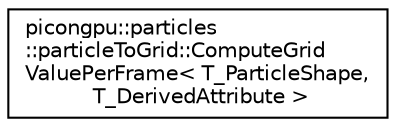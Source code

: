 digraph "Graphical Class Hierarchy"
{
 // LATEX_PDF_SIZE
  edge [fontname="Helvetica",fontsize="10",labelfontname="Helvetica",labelfontsize="10"];
  node [fontname="Helvetica",fontsize="10",shape=record];
  rankdir="LR";
  Node0 [label="picongpu::particles\l::particleToGrid::ComputeGrid\lValuePerFrame\< T_ParticleShape,\l T_DerivedAttribute \>",height=0.2,width=0.4,color="black", fillcolor="white", style="filled",URL="$classpicongpu_1_1particles_1_1particle_to_grid_1_1_compute_grid_value_per_frame.html",tooltip=" "];
}
